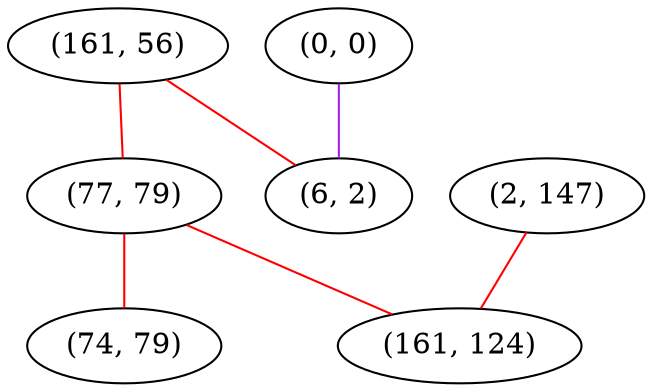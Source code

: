 graph "" {
"(161, 56)";
"(0, 0)";
"(2, 147)";
"(77, 79)";
"(74, 79)";
"(6, 2)";
"(161, 124)";
"(161, 56)" -- "(6, 2)"  [color=red, key=0, weight=1];
"(161, 56)" -- "(77, 79)"  [color=red, key=0, weight=1];
"(0, 0)" -- "(6, 2)"  [color=purple, key=0, weight=4];
"(2, 147)" -- "(161, 124)"  [color=red, key=0, weight=1];
"(77, 79)" -- "(74, 79)"  [color=red, key=0, weight=1];
"(77, 79)" -- "(161, 124)"  [color=red, key=0, weight=1];
}
